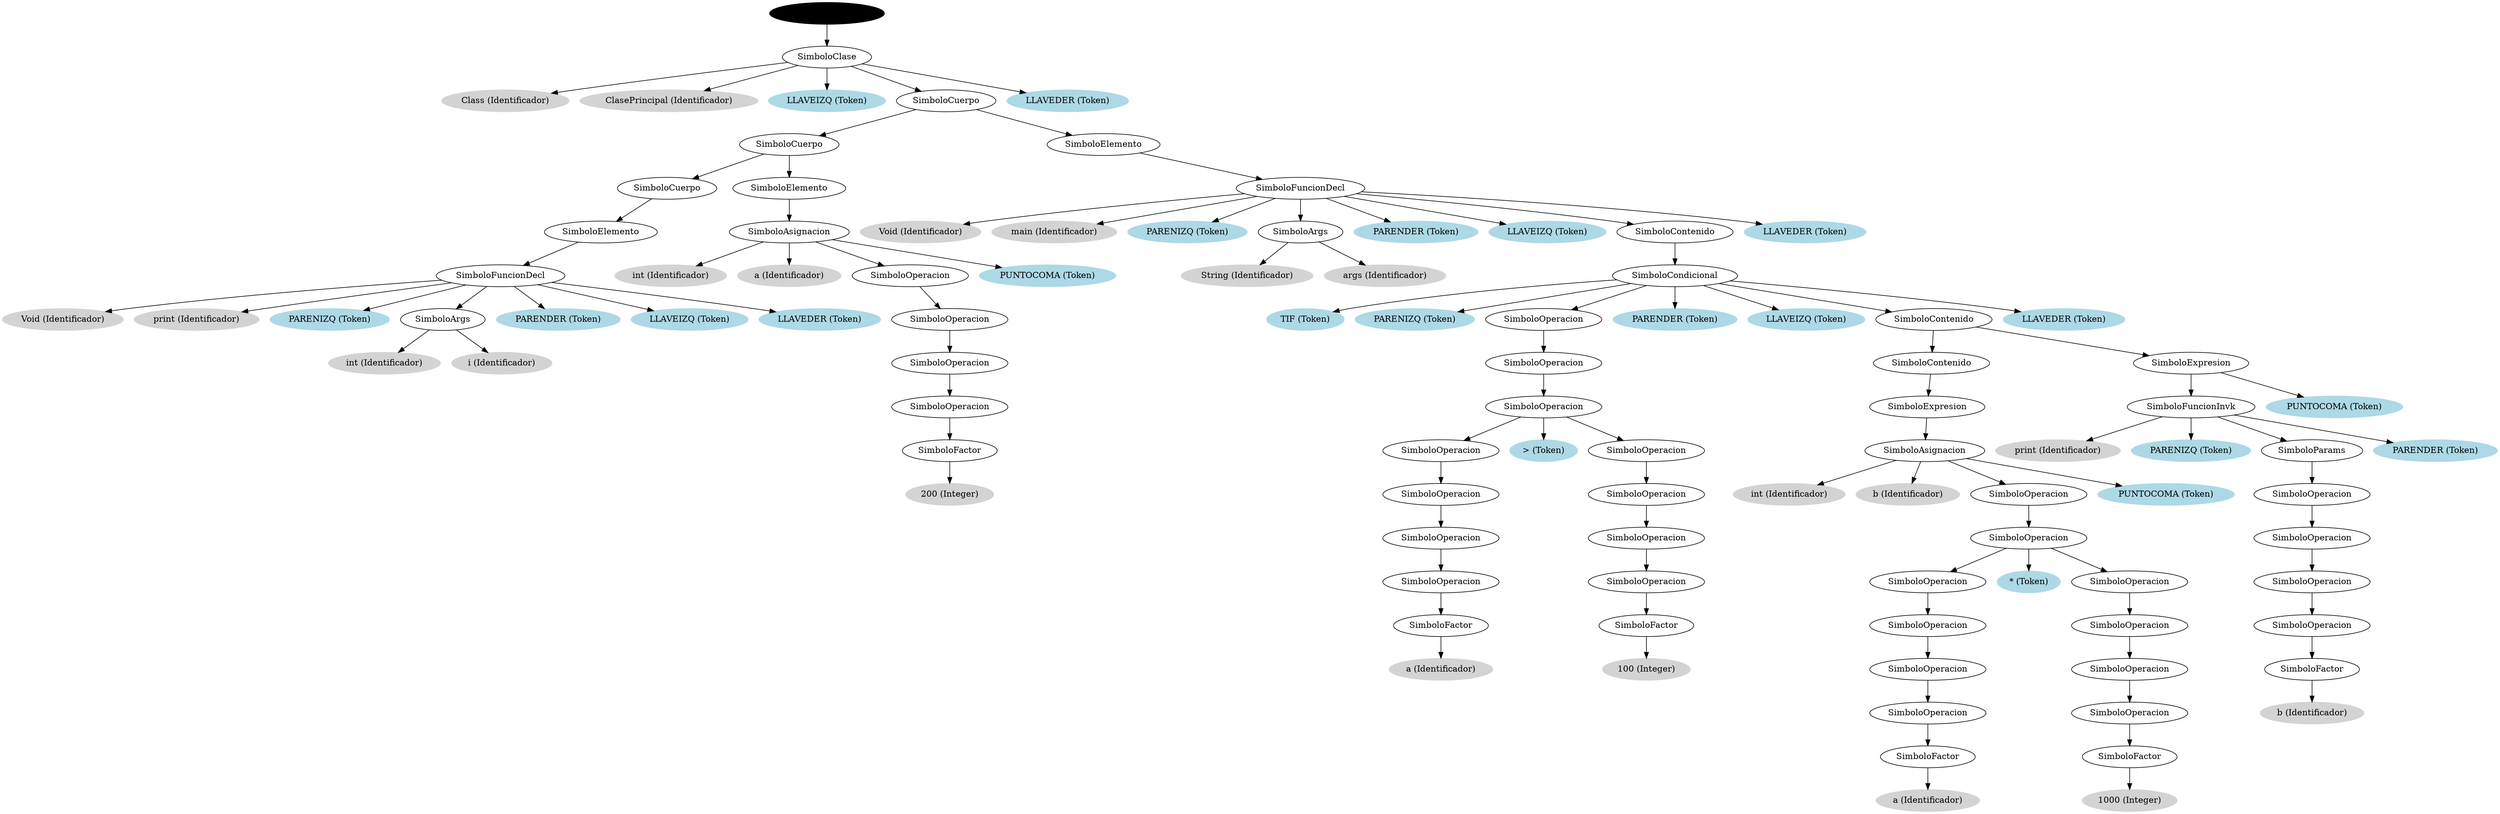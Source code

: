 digraph G {

56 -> 55
55 -> 65
65 [color=lightgrey,style=filled,label="Class (Identificador)"]
55 -> 66
66 [color=lightgrey,style=filled,label="ClasePrincipal (Identificador)"]
55 -> 67
67 [color=lightblue,style=filled,label="LLAVEIZQ (Token)"]
55 -> 54
54 -> 11
11 -> 3
3 -> 2
2 -> 1
1 -> 81
81 [color=lightgrey,style=filled,label="Void (Identificador)"]
1 -> 82
82 [color=lightgrey,style=filled,label="print (Identificador)"]
1 -> 83
83 [color=lightblue,style=filled,label="PARENIZQ (Token)"]
1 -> 0
0 -> 91
91 [color=lightgrey,style=filled,label="int (Identificador)"]
0 -> 92
92 [color=lightgrey,style=filled,label="i (Identificador)"]
0 [label="SimboloArgs"]
1 -> 84
84 [color=lightblue,style=filled,label="PARENDER (Token)"]
1 -> 85
85 [color=lightblue,style=filled,label="LLAVEIZQ (Token)"]
1 -> 86
86 [color=lightblue,style=filled,label="LLAVEDER (Token)"]
1 [label="SimboloFuncionDecl"]
2 [label="SimboloElemento"]
3 [label="SimboloCuerpo"]
11 -> 10
10 -> 9
9 -> 99
99 [color=lightgrey,style=filled,label="int (Identificador)"]
9 -> 100
100 [color=lightgrey,style=filled,label="a (Identificador)"]
9 -> 8
8 -> 7
7 -> 6
6 -> 5
5 -> 4
4 -> 104
104 [color=lightgrey,style=filled,label="200 (Integer)"]
4 [label="SimboloFactor"]
5 [label="SimboloOperacion"]
6 [label="SimboloOperacion"]
7 [label="SimboloOperacion"]
8 [label="SimboloOperacion"]
9 -> 101
101 [color=lightblue,style=filled,label="PUNTOCOMA (Token)"]
9 [label="SimboloAsignacion"]
10 [label="SimboloElemento"]
11 [label="SimboloCuerpo"]
54 -> 53
53 -> 52
52 -> 117
117 [color=lightgrey,style=filled,label="Void (Identificador)"]
52 -> 118
118 [color=lightgrey,style=filled,label="main (Identificador)"]
52 -> 119
119 [color=lightblue,style=filled,label="PARENIZQ (Token)"]
52 -> 12
12 -> 127
127 [color=lightgrey,style=filled,label="String (Identificador)"]
12 -> 128
128 [color=lightgrey,style=filled,label="args (Identificador)"]
12 [label="SimboloArgs"]
52 -> 120
120 [color=lightblue,style=filled,label="PARENDER (Token)"]
52 -> 121
121 [color=lightblue,style=filled,label="LLAVEIZQ (Token)"]
52 -> 51
51 -> 50
50 -> 139
139 [color=lightblue,style=filled,label="TIF (Token)"]
50 -> 140
140 [color=lightblue,style=filled,label="PARENIZQ (Token)"]
50 -> 25
25 -> 24
24 -> 23
23 -> 17
17 -> 16
16 -> 15
15 -> 14
14 -> 13
13 -> 149
149 [color=lightgrey,style=filled,label="a (Identificador)"]
13 [label="SimboloFactor"]
14 [label="SimboloOperacion"]
15 [label="SimboloOperacion"]
16 [label="SimboloOperacion"]
17 [label="SimboloOperacion"]
23 -> 146
146 [color=lightblue,style=filled,label="> (Token)"]
23 -> 22
22 -> 21
21 -> 20
20 -> 19
19 -> 18
18 -> 152
152 [color=lightgrey,style=filled,label="100 (Integer)"]
18 [label="SimboloFactor"]
19 [label="SimboloOperacion"]
20 [label="SimboloOperacion"]
21 [label="SimboloOperacion"]
22 [label="SimboloOperacion"]
23 [label="SimboloOperacion"]
24 [label="SimboloOperacion"]
25 [label="SimboloOperacion"]
50 -> 141
141 [color=lightblue,style=filled,label="PARENDER (Token)"]
50 -> 142
142 [color=lightblue,style=filled,label="LLAVEIZQ (Token)"]
50 -> 49
49 -> 40
40 -> 39
39 -> 38
38 -> 159
159 [color=lightgrey,style=filled,label="int (Identificador)"]
38 -> 160
160 [color=lightgrey,style=filled,label="b (Identificador)"]
38 -> 37
37 -> 36
36 -> 30
30 -> 29
29 -> 28
28 -> 27
27 -> 26
26 -> 167
167 [color=lightgrey,style=filled,label="a (Identificador)"]
26 [label="SimboloFactor"]
27 [label="SimboloOperacion"]
28 [label="SimboloOperacion"]
29 [label="SimboloOperacion"]
30 [label="SimboloOperacion"]
36 -> 164
164 [color=lightblue,style=filled,label="* (Token)"]
36 -> 35
35 -> 34
34 -> 33
33 -> 32
32 -> 31
31 -> 170
170 [color=lightgrey,style=filled,label="1000 (Integer)"]
31 [label="SimboloFactor"]
32 [label="SimboloOperacion"]
33 [label="SimboloOperacion"]
34 [label="SimboloOperacion"]
35 [label="SimboloOperacion"]
36 [label="SimboloOperacion"]
37 [label="SimboloOperacion"]
38 -> 161
161 [color=lightblue,style=filled,label="PUNTOCOMA (Token)"]
38 [label="SimboloAsignacion"]
39 [label="SimboloExpresion"]
40 [label="SimboloContenido"]
49 -> 48
48 -> 47
47 -> 180
180 [color=lightgrey,style=filled,label="print (Identificador)"]
47 -> 181
181 [color=lightblue,style=filled,label="PARENIZQ (Token)"]
47 -> 46
46 -> 45
45 -> 44
44 -> 43
43 -> 42
42 -> 41
41 -> 185
185 [color=lightgrey,style=filled,label="b (Identificador)"]
41 [label="SimboloFactor"]
42 [label="SimboloOperacion"]
43 [label="SimboloOperacion"]
44 [label="SimboloOperacion"]
45 [label="SimboloOperacion"]
46 [label="SimboloParams"]
47 -> 182
182 [color=lightblue,style=filled,label="PARENDER (Token)"]
47 [label="SimboloFuncionInvk"]
48 -> 173
173 [color=lightblue,style=filled,label="PUNTOCOMA (Token)"]
48 [label="SimboloExpresion"]
49 [label="SimboloContenido"]
50 -> 143
143 [color=lightblue,style=filled,label="LLAVEDER (Token)"]
50 [label="SimboloCondicional"]
51 [label="SimboloContenido"]
52 -> 122
122 [color=lightblue,style=filled,label="LLAVEDER (Token)"]
52 [label="SimboloFuncionDecl"]
53 [label="SimboloElemento"]
54 [label="SimboloCuerpo"]
55 -> 68
68 [color=lightblue,style=filled,label="LLAVEDER (Token)"]
55 [label="SimboloClase"]
56 [color=black,style=filled,label="SimboloPrograma"]

}
